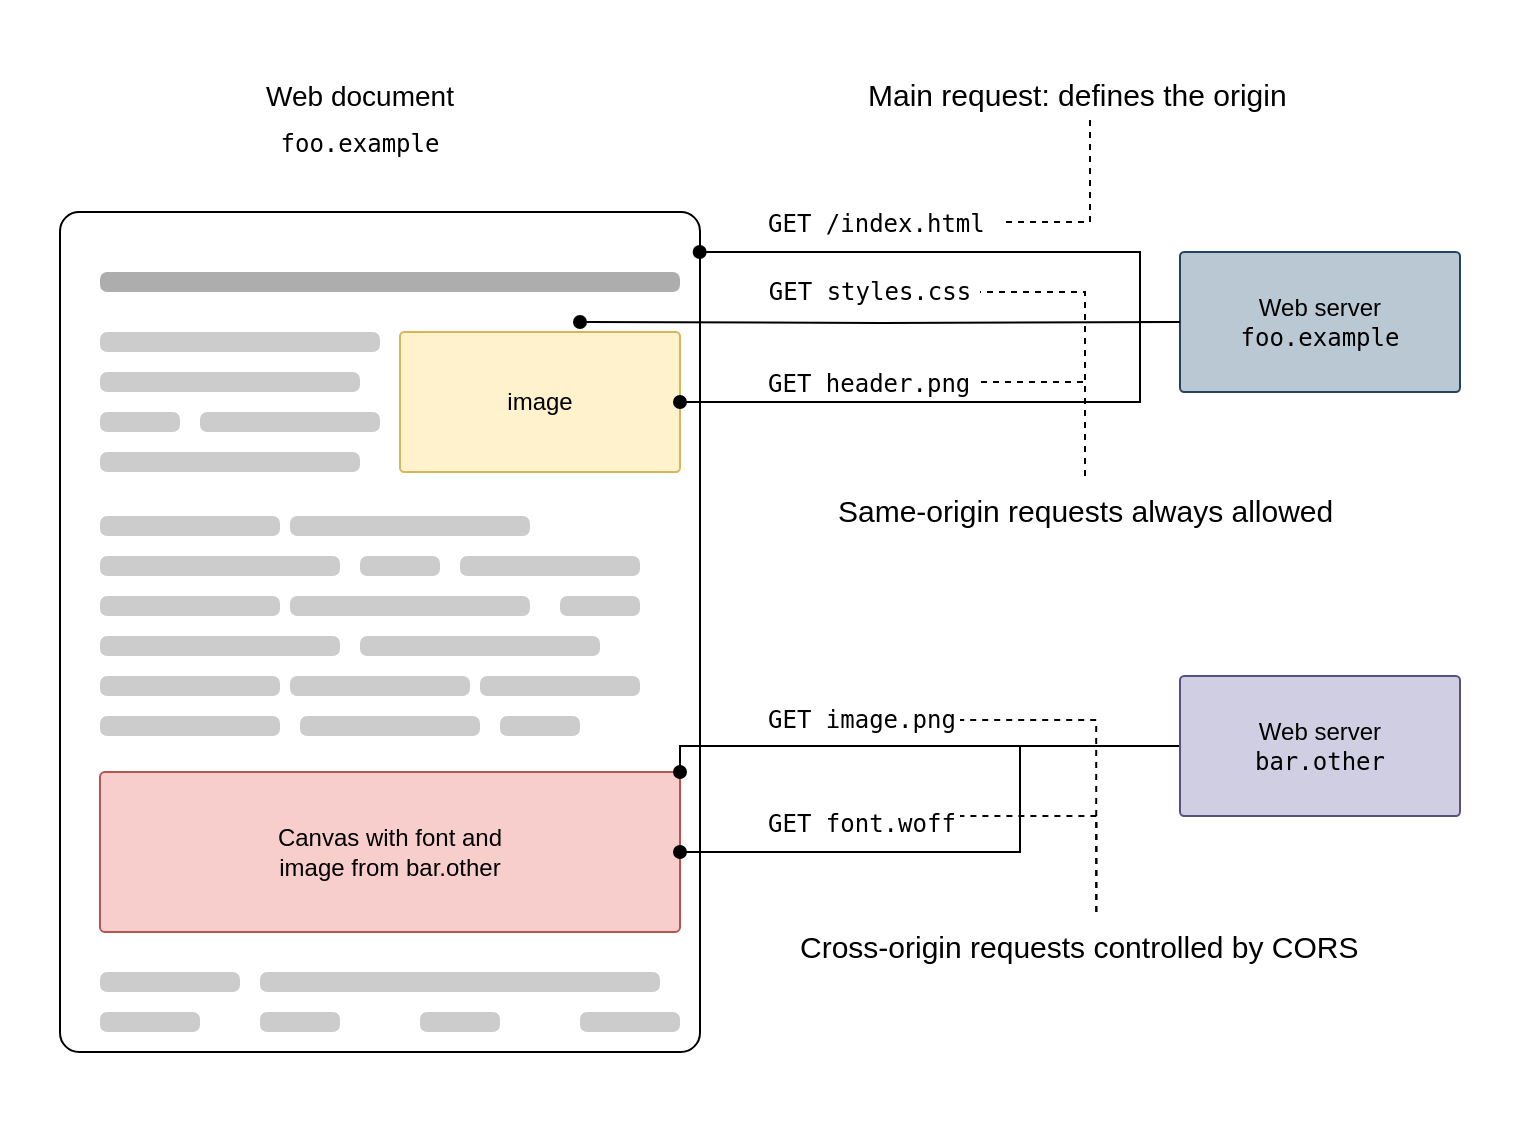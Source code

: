 <mxfile scale="1" border="0" version="28.2.0">
  <diagram name="Page-1" id="efa7a0a1-bf9b-a30e-e6df-94a7791c09e9">
    <mxGraphModel dx="903" dy="539" grid="1" gridSize="10" guides="1" tooltips="1" connect="1" arrows="1" fold="1" page="1" pageScale="1" pageWidth="740" pageHeight="500" background="#FFFFFF" math="0" shadow="0">
      <root>
        <mxCell id="0" />
        <mxCell id="1" parent="0" />
        <mxCell id="SMRF5WXn3iM__mVZ10Ur-87" value="" style="rounded=1;arcSize=3;perimeterSpacing=20;strokeColor=none;html=1;whiteSpace=wrap;verticalAlign=middle;movable=1;resizable=1;rotatable=1;deletable=1;editable=1;locked=0;connectable=1;" parent="1" vertex="1">
          <mxGeometry x="20" y="10" width="760" height="570" as="geometry" />
        </mxCell>
        <mxCell id="SMRF5WXn3iM__mVZ10Ur-6" value="" style="rounded=1;arcSize=3;perimeterSpacing=20;html=1;whiteSpace=wrap;verticalAlign=middle;" parent="1" vertex="1">
          <mxGeometry x="50" y="116" width="320" height="420" as="geometry" />
        </mxCell>
        <mxCell id="oMBeN4IvPGKr6_LYo95F-5" value="image" style="text;align=center;verticalAlign=middle;rounded=1;spacing=4;spacingLeft=0;spacingTop=0;fillColor=#fff2cc;strokeColor=#d6b656;arcSize=3;shadow=0;shadowOffsetX=2;shadowOffsetY=2;shadowBlur=1;strokeWidth=1;perimeterSpacing=0;html=1;whiteSpace=wrap;" parent="1" vertex="1">
          <mxGeometry x="220" y="176" width="140" height="70" as="geometry" />
        </mxCell>
        <mxCell id="SMRF5WXn3iM__mVZ10Ur-7" value="&lt;div&gt;Canvas with font and&lt;/div&gt;&lt;div&gt;image from bar.other&lt;/div&gt;" style="text;align=center;verticalAlign=middle;rounded=1;spacing=4;spacingLeft=0;spacingTop=0;fillColor=#f8cecc;strokeColor=#b85450;arcSize=3;shadow=0;shadowOffsetX=2;shadowOffsetY=2;shadowBlur=1;strokeWidth=1;perimeterSpacing=0;html=1;whiteSpace=wrap;" parent="1" vertex="1">
          <mxGeometry x="70" y="396" width="290" height="80" as="geometry" />
        </mxCell>
        <mxCell id="SMRF5WXn3iM__mVZ10Ur-13" value="" style="text;align=center;verticalAlign=middle;rounded=1;spacing=4;spacingLeft=0;spacingTop=0;fillColor=#CCCCCC;strokeColor=none;arcSize=36;shadow=0;shadowOffsetX=2;shadowOffsetY=2;shadowBlur=1;strokeWidth=1;perimeterSpacing=0;html=1;whiteSpace=wrap;" parent="1" vertex="1">
          <mxGeometry x="70" y="496" width="70" height="10" as="geometry" />
        </mxCell>
        <mxCell id="SMRF5WXn3iM__mVZ10Ur-14" value="" style="text;align=center;verticalAlign=middle;rounded=1;spacing=4;spacingLeft=0;spacingTop=0;fillColor=#CCCCCC;strokeColor=none;arcSize=36;shadow=0;shadowOffsetX=2;shadowOffsetY=2;shadowBlur=1;strokeWidth=1;perimeterSpacing=0;html=1;whiteSpace=wrap;" parent="1" vertex="1">
          <mxGeometry x="150" y="496" width="200" height="10" as="geometry" />
        </mxCell>
        <mxCell id="SMRF5WXn3iM__mVZ10Ur-17" value="" style="text;align=center;verticalAlign=middle;rounded=1;spacing=4;spacingLeft=0;spacingTop=0;fillColor=#CCCCCC;strokeColor=none;arcSize=36;shadow=0;shadowOffsetX=2;shadowOffsetY=2;shadowBlur=1;strokeWidth=1;perimeterSpacing=0;html=1;whiteSpace=wrap;" parent="1" vertex="1">
          <mxGeometry x="70" y="176" width="140" height="10" as="geometry" />
        </mxCell>
        <mxCell id="SMRF5WXn3iM__mVZ10Ur-18" value="" style="text;align=center;verticalAlign=middle;rounded=1;spacing=4;spacingLeft=0;spacingTop=0;fillColor=#CCCCCC;strokeColor=none;arcSize=36;shadow=0;shadowOffsetX=2;shadowOffsetY=2;shadowBlur=1;strokeWidth=1;perimeterSpacing=0;html=1;whiteSpace=wrap;" parent="1" vertex="1">
          <mxGeometry x="70" y="196" width="130" height="10" as="geometry" />
        </mxCell>
        <mxCell id="SMRF5WXn3iM__mVZ10Ur-19" value="" style="text;align=center;verticalAlign=middle;rounded=1;spacing=4;spacingLeft=0;spacingTop=0;fillColor=#CCCCCC;strokeColor=none;arcSize=36;shadow=0;shadowOffsetX=2;shadowOffsetY=2;shadowBlur=1;strokeWidth=1;perimeterSpacing=0;html=1;whiteSpace=wrap;" parent="1" vertex="1">
          <mxGeometry x="70" y="216" width="40" height="10" as="geometry" />
        </mxCell>
        <mxCell id="SMRF5WXn3iM__mVZ10Ur-20" value="" style="text;align=center;verticalAlign=middle;rounded=1;spacing=4;spacingLeft=0;spacingTop=0;fillColor=#CCCCCC;strokeColor=none;arcSize=36;shadow=0;shadowOffsetX=2;shadowOffsetY=2;shadowBlur=1;strokeWidth=1;perimeterSpacing=0;html=1;whiteSpace=wrap;" parent="1" vertex="1">
          <mxGeometry x="120" y="216" width="90" height="10" as="geometry" />
        </mxCell>
        <mxCell id="SMRF5WXn3iM__mVZ10Ur-21" value="" style="text;align=center;verticalAlign=middle;rounded=1;spacing=4;spacingLeft=0;spacingTop=0;fillColor=#CCCCCC;strokeColor=none;arcSize=36;shadow=0;shadowOffsetX=2;shadowOffsetY=2;shadowBlur=1;strokeWidth=1;perimeterSpacing=0;html=1;whiteSpace=wrap;" parent="1" vertex="1">
          <mxGeometry x="70" y="268" width="90" height="10" as="geometry" />
        </mxCell>
        <mxCell id="SMRF5WXn3iM__mVZ10Ur-22" value="" style="text;align=center;verticalAlign=middle;rounded=1;spacing=4;spacingLeft=0;spacingTop=0;fillColor=#CCCCCC;strokeColor=none;arcSize=36;shadow=0;shadowOffsetX=2;shadowOffsetY=2;shadowBlur=1;strokeWidth=1;perimeterSpacing=0;html=1;whiteSpace=wrap;" parent="1" vertex="1">
          <mxGeometry x="70" y="308" width="90" height="10" as="geometry" />
        </mxCell>
        <mxCell id="SMRF5WXn3iM__mVZ10Ur-23" value="" style="text;align=center;verticalAlign=middle;rounded=1;spacing=4;spacingLeft=0;spacingTop=0;fillColor=#CCCCCC;strokeColor=none;arcSize=36;shadow=0;shadowOffsetX=2;shadowOffsetY=2;shadowBlur=1;strokeWidth=1;perimeterSpacing=0;html=1;whiteSpace=wrap;" parent="1" vertex="1">
          <mxGeometry x="70" y="348" width="90" height="10" as="geometry" />
        </mxCell>
        <mxCell id="SMRF5WXn3iM__mVZ10Ur-24" value="" style="text;align=center;verticalAlign=middle;rounded=1;spacing=4;spacingLeft=0;spacingTop=0;fillColor=#CCCCCC;strokeColor=none;arcSize=36;shadow=0;shadowOffsetX=2;shadowOffsetY=2;shadowBlur=1;strokeWidth=1;perimeterSpacing=0;html=1;whiteSpace=wrap;" parent="1" vertex="1">
          <mxGeometry x="165" y="348" width="90" height="10" as="geometry" />
        </mxCell>
        <mxCell id="SMRF5WXn3iM__mVZ10Ur-25" value="" style="text;align=center;verticalAlign=middle;rounded=1;spacing=4;spacingLeft=0;spacingTop=0;fillColor=#CCCCCC;strokeColor=none;arcSize=36;shadow=0;shadowOffsetX=2;shadowOffsetY=2;shadowBlur=1;strokeWidth=1;perimeterSpacing=0;html=1;whiteSpace=wrap;" parent="1" vertex="1">
          <mxGeometry x="70" y="368" width="90" height="10" as="geometry" />
        </mxCell>
        <mxCell id="SMRF5WXn3iM__mVZ10Ur-26" value="" style="text;align=center;verticalAlign=middle;rounded=1;spacing=4;spacingLeft=0;spacingTop=0;fillColor=#CCCCCC;strokeColor=none;arcSize=36;shadow=0;shadowOffsetX=2;shadowOffsetY=2;shadowBlur=1;strokeWidth=1;perimeterSpacing=0;html=1;whiteSpace=wrap;" parent="1" vertex="1">
          <mxGeometry x="170" y="368" width="90" height="10" as="geometry" />
        </mxCell>
        <mxCell id="SMRF5WXn3iM__mVZ10Ur-27" value="" style="text;align=center;verticalAlign=middle;rounded=1;spacing=4;spacingLeft=0;spacingTop=0;fillColor=#CCCCCC;strokeColor=none;arcSize=36;shadow=0;shadowOffsetX=2;shadowOffsetY=2;shadowBlur=1;strokeWidth=1;perimeterSpacing=0;html=1;whiteSpace=wrap;" parent="1" vertex="1">
          <mxGeometry x="165" y="308" width="120" height="10" as="geometry" />
        </mxCell>
        <mxCell id="SMRF5WXn3iM__mVZ10Ur-28" value="" style="text;align=center;verticalAlign=middle;rounded=1;spacing=4;spacingLeft=0;spacingTop=0;fillColor=#CCCCCC;strokeColor=none;arcSize=36;shadow=0;shadowOffsetX=2;shadowOffsetY=2;shadowBlur=1;strokeWidth=1;perimeterSpacing=0;html=1;whiteSpace=wrap;" parent="1" vertex="1">
          <mxGeometry x="70" y="328" width="120" height="10" as="geometry" />
        </mxCell>
        <mxCell id="SMRF5WXn3iM__mVZ10Ur-29" value="" style="text;align=center;verticalAlign=middle;rounded=1;spacing=4;spacingLeft=0;spacingTop=0;fillColor=#CCCCCC;strokeColor=none;arcSize=36;shadow=0;shadowOffsetX=2;shadowOffsetY=2;shadowBlur=1;strokeWidth=1;perimeterSpacing=0;html=1;whiteSpace=wrap;" parent="1" vertex="1">
          <mxGeometry x="165" y="268" width="120" height="10" as="geometry" />
        </mxCell>
        <mxCell id="SMRF5WXn3iM__mVZ10Ur-30" value="" style="text;align=center;verticalAlign=middle;rounded=1;spacing=4;spacingLeft=0;spacingTop=0;fillColor=#CCCCCC;strokeColor=none;arcSize=36;shadow=0;shadowOffsetX=2;shadowOffsetY=2;shadowBlur=1;strokeWidth=1;perimeterSpacing=0;html=1;whiteSpace=wrap;" parent="1" vertex="1">
          <mxGeometry x="70" y="288" width="120" height="10" as="geometry" />
        </mxCell>
        <mxCell id="SMRF5WXn3iM__mVZ10Ur-31" value="" style="text;align=center;verticalAlign=middle;rounded=1;spacing=4;spacingLeft=0;spacingTop=0;fillColor=#CCCCCC;strokeColor=none;arcSize=36;shadow=0;shadowOffsetX=2;shadowOffsetY=2;shadowBlur=1;strokeWidth=1;perimeterSpacing=0;html=1;whiteSpace=wrap;" parent="1" vertex="1">
          <mxGeometry x="260" y="348" width="80" height="10" as="geometry" />
        </mxCell>
        <mxCell id="SMRF5WXn3iM__mVZ10Ur-32" value="" style="text;align=center;verticalAlign=middle;rounded=1;spacing=4;spacingLeft=0;spacingTop=0;fillColor=#CCCCCC;strokeColor=none;arcSize=36;shadow=0;shadowOffsetX=2;shadowOffsetY=2;shadowBlur=1;strokeWidth=1;perimeterSpacing=0;html=1;whiteSpace=wrap;" parent="1" vertex="1">
          <mxGeometry x="200" y="328" width="120" height="10" as="geometry" />
        </mxCell>
        <mxCell id="SMRF5WXn3iM__mVZ10Ur-36" value="" style="text;align=center;verticalAlign=middle;rounded=1;spacing=4;spacingLeft=0;spacingTop=0;fillColor=#CCCCCC;strokeColor=none;arcSize=36;shadow=0;shadowOffsetX=2;shadowOffsetY=2;shadowBlur=1;strokeWidth=1;perimeterSpacing=0;html=1;whiteSpace=wrap;" parent="1" vertex="1">
          <mxGeometry x="200" y="288" width="40" height="10" as="geometry" />
        </mxCell>
        <mxCell id="SMRF5WXn3iM__mVZ10Ur-37" value="" style="text;align=center;verticalAlign=middle;rounded=1;spacing=4;spacingLeft=0;spacingTop=0;fillColor=#CCCCCC;strokeColor=none;arcSize=36;shadow=0;shadowOffsetX=2;shadowOffsetY=2;shadowBlur=1;strokeWidth=1;perimeterSpacing=0;html=1;whiteSpace=wrap;" parent="1" vertex="1">
          <mxGeometry x="270" y="368" width="40" height="10" as="geometry" />
        </mxCell>
        <mxCell id="SMRF5WXn3iM__mVZ10Ur-39" value="" style="text;align=center;verticalAlign=middle;rounded=1;spacing=4;spacingLeft=0;spacingTop=0;fillColor=#CCCCCC;strokeColor=none;arcSize=36;shadow=0;shadowOffsetX=2;shadowOffsetY=2;shadowBlur=1;strokeWidth=1;perimeterSpacing=0;html=1;whiteSpace=wrap;" parent="1" vertex="1">
          <mxGeometry x="300" y="308" width="40" height="10" as="geometry" />
        </mxCell>
        <mxCell id="SMRF5WXn3iM__mVZ10Ur-40" value="" style="text;align=center;verticalAlign=middle;rounded=1;spacing=4;spacingLeft=0;spacingTop=0;fillColor=#CCCCCC;strokeColor=none;arcSize=36;shadow=0;shadowOffsetX=2;shadowOffsetY=2;shadowBlur=1;strokeWidth=1;perimeterSpacing=0;html=1;whiteSpace=wrap;" parent="1" vertex="1">
          <mxGeometry x="250" y="288" width="90" height="10" as="geometry" />
        </mxCell>
        <mxCell id="SMRF5WXn3iM__mVZ10Ur-42" value="" style="text;align=center;verticalAlign=middle;rounded=1;spacing=4;spacingLeft=0;spacingTop=0;fillColor=#CCCCCC;strokeColor=none;arcSize=36;shadow=0;shadowOffsetX=2;shadowOffsetY=2;shadowBlur=1;strokeWidth=1;perimeterSpacing=0;html=1;whiteSpace=wrap;" parent="1" vertex="1">
          <mxGeometry x="70" y="516" width="50" height="10" as="geometry" />
        </mxCell>
        <mxCell id="SMRF5WXn3iM__mVZ10Ur-43" value="" style="text;align=center;verticalAlign=middle;rounded=1;spacing=4;spacingLeft=0;spacingTop=0;fillColor=#CCCCCC;strokeColor=none;arcSize=36;shadow=0;shadowOffsetX=2;shadowOffsetY=2;shadowBlur=1;strokeWidth=1;perimeterSpacing=0;html=1;whiteSpace=wrap;" parent="1" vertex="1">
          <mxGeometry x="150" y="516" width="40" height="10" as="geometry" />
        </mxCell>
        <mxCell id="SMRF5WXn3iM__mVZ10Ur-44" value="" style="text;align=center;verticalAlign=middle;rounded=1;spacing=4;spacingLeft=0;spacingTop=0;fillColor=#CCCCCC;strokeColor=none;arcSize=36;shadow=0;shadowOffsetX=2;shadowOffsetY=2;shadowBlur=1;strokeWidth=1;perimeterSpacing=0;html=1;whiteSpace=wrap;" parent="1" vertex="1">
          <mxGeometry x="230" y="516" width="40" height="10" as="geometry" />
        </mxCell>
        <mxCell id="SMRF5WXn3iM__mVZ10Ur-45" value="" style="text;align=center;verticalAlign=middle;rounded=1;spacing=4;spacingLeft=0;spacingTop=0;fillColor=#CCCCCC;strokeColor=none;arcSize=36;shadow=0;shadowOffsetX=2;shadowOffsetY=2;shadowBlur=1;strokeWidth=1;perimeterSpacing=0;html=1;whiteSpace=wrap;" parent="1" vertex="1">
          <mxGeometry x="310" y="516" width="50" height="10" as="geometry" />
        </mxCell>
        <mxCell id="SMRF5WXn3iM__mVZ10Ur-46" value="" style="text;align=center;verticalAlign=middle;rounded=1;spacing=4;spacingLeft=0;spacingTop=0;fillColor=#ADADAD;strokeColor=none;arcSize=36;shadow=0;shadowOffsetX=2;shadowOffsetY=2;shadowBlur=1;strokeWidth=1;perimeterSpacing=0;html=1;whiteSpace=wrap;" parent="1" vertex="1">
          <mxGeometry x="70" y="146" width="290" height="10" as="geometry" />
        </mxCell>
        <mxCell id="SMRF5WXn3iM__mVZ10Ur-47" value="" style="text;align=center;verticalAlign=middle;rounded=1;spacing=4;spacingLeft=0;spacingTop=0;fillColor=#CCCCCC;strokeColor=none;arcSize=36;shadow=0;shadowOffsetX=2;shadowOffsetY=2;shadowBlur=1;strokeWidth=1;perimeterSpacing=0;html=1;whiteSpace=wrap;" parent="1" vertex="1">
          <mxGeometry x="70" y="236" width="130" height="10" as="geometry" />
        </mxCell>
        <mxCell id="SMRF5WXn3iM__mVZ10Ur-48" value="Web document" style="text;align=center;verticalAlign=middle;rounded=1;spacing=4;spacingLeft=0;spacingTop=0;fillColor=none;strokeColor=none;arcSize=3;shadow=0;shadowOffsetX=2;shadowOffsetY=2;shadowBlur=1;strokeWidth=1;perimeterSpacing=0;html=1;whiteSpace=wrap;fontSize=14;" parent="1" vertex="1">
          <mxGeometry x="130" y="46" width="140" height="24" as="geometry" />
        </mxCell>
        <mxCell id="SMRF5WXn3iM__mVZ10Ur-51" value="" style="endArrow=none;startArrow=oval;rounded=0;exitX=1;exitY=0.5;exitDx=0;exitDy=0;startFill=1;edgeStyle=orthogonalEdgeStyle;endFill=0;entryX=0;entryY=0.5;entryDx=0;entryDy=0;html=1;verticalAlign=middle;" parent="1" source="oMBeN4IvPGKr6_LYo95F-5" target="SMRF5WXn3iM__mVZ10Ur-80" edge="1">
          <mxGeometry width="50" height="50" relative="1" as="geometry">
            <mxPoint x="650" y="526" as="sourcePoint" />
            <mxPoint x="560.0" y="309.88" as="targetPoint" />
            <Array as="points">
              <mxPoint x="590" y="211" />
              <mxPoint x="590" y="171" />
            </Array>
          </mxGeometry>
        </mxCell>
        <mxCell id="SMRF5WXn3iM__mVZ10Ur-53" value="" style="endArrow=none;startArrow=oval;rounded=0;startFill=1;entryX=0;entryY=0.5;entryDx=0;entryDy=0;edgeStyle=orthogonalEdgeStyle;endFill=0;html=1;verticalAlign=middle;" parent="1" target="SMRF5WXn3iM__mVZ10Ur-80" edge="1">
          <mxGeometry width="50" height="50" relative="1" as="geometry">
            <mxPoint x="310" y="171" as="sourcePoint" />
            <mxPoint x="574.159" y="249.43" as="targetPoint" />
          </mxGeometry>
        </mxCell>
        <mxCell id="SMRF5WXn3iM__mVZ10Ur-54" value="" style="endArrow=none;startArrow=oval;rounded=0;exitX=1;exitY=0.5;exitDx=0;exitDy=0;startFill=1;edgeStyle=orthogonalEdgeStyle;endFill=0;html=1;verticalAlign=middle;entryX=0;entryY=0.5;entryDx=0;entryDy=0;" parent="1" source="SMRF5WXn3iM__mVZ10Ur-7" target="SMRF5WXn3iM__mVZ10Ur-84" edge="1">
          <mxGeometry width="50" height="50" relative="1" as="geometry">
            <mxPoint x="360" y="436" as="sourcePoint" />
            <mxPoint x="570" y="426" as="targetPoint" />
            <Array as="points">
              <mxPoint x="530" y="436" />
              <mxPoint x="530" y="383" />
            </Array>
          </mxGeometry>
        </mxCell>
        <mxCell id="SMRF5WXn3iM__mVZ10Ur-55" value="" style="endArrow=none;startArrow=oval;rounded=0;exitX=1;exitY=0;exitDx=0;exitDy=0;startFill=1;edgeStyle=orthogonalEdgeStyle;endFill=0;entryX=0;entryY=0.5;entryDx=0;entryDy=0;html=1;verticalAlign=middle;" parent="1" source="SMRF5WXn3iM__mVZ10Ur-7" target="SMRF5WXn3iM__mVZ10Ur-84" edge="1">
          <mxGeometry width="50" height="50" relative="1" as="geometry">
            <mxPoint x="197" y="456" as="sourcePoint" />
            <mxPoint x="595" y="386" as="targetPoint" />
          </mxGeometry>
        </mxCell>
        <mxCell id="SMRF5WXn3iM__mVZ10Ur-56" value="&lt;font face=&quot;monospace&quot;&gt;GET /index.html&lt;/font&gt;" style="text;align=left;verticalAlign=top;rounded=1;spacing=4;spacingLeft=0;spacingTop=0;fillColor=none;strokeColor=none;arcSize=3;shadow=0;shadowOffsetX=2;shadowOffsetY=2;shadowBlur=1;strokeWidth=1;perimeterSpacing=0;html=1;whiteSpace=wrap;" parent="1" vertex="1">
          <mxGeometry x="400" y="106" width="120" height="30" as="geometry" />
        </mxCell>
        <mxCell id="SMRF5WXn3iM__mVZ10Ur-57" value="&lt;div&gt;&lt;font face=&quot;monospace&quot;&gt;GET styles.css&lt;/font&gt;&lt;/div&gt;" style="text;align=center;verticalAlign=middle;rounded=1;spacing=4;spacingLeft=0;spacingTop=0;fillColor=none;strokeColor=none;arcSize=3;shadow=0;shadowOffsetX=2;shadowOffsetY=2;shadowBlur=1;strokeWidth=1;perimeterSpacing=0;html=1;whiteSpace=wrap;labelPosition=center;verticalLabelPosition=middle;" parent="1" vertex="1">
          <mxGeometry x="400" y="146" width="110" height="20" as="geometry" />
        </mxCell>
        <mxCell id="SMRF5WXn3iM__mVZ10Ur-58" value="&lt;font face=&quot;monospace&quot;&gt;GET header.png&lt;/font&gt;" style="text;align=left;verticalAlign=top;rounded=1;spacing=4;spacingLeft=0;spacingTop=0;fillColor=none;strokeColor=none;arcSize=3;shadow=0;shadowOffsetX=2;shadowOffsetY=2;shadowBlur=1;strokeWidth=1;perimeterSpacing=0;html=1;whiteSpace=wrap;labelPosition=center;verticalLabelPosition=middle;textDirection=ltr;" parent="1" vertex="1">
          <mxGeometry x="400" y="186" width="110" height="30" as="geometry" />
        </mxCell>
        <mxCell id="SMRF5WXn3iM__mVZ10Ur-59" value="&lt;font face=&quot;monospace&quot;&gt;GET image.png&lt;/font&gt;" style="text;align=left;verticalAlign=top;rounded=1;spacing=4;spacingLeft=0;spacingTop=0;fillColor=none;strokeColor=none;arcSize=3;shadow=0;shadowOffsetX=2;shadowOffsetY=2;shadowBlur=1;strokeWidth=1;perimeterSpacing=0;html=1;whiteSpace=wrap;" parent="1" vertex="1">
          <mxGeometry x="400" y="354" width="100" height="32" as="geometry" />
        </mxCell>
        <mxCell id="SMRF5WXn3iM__mVZ10Ur-60" value="&lt;font face=&quot;monospace&quot;&gt;GET font.woff&lt;/font&gt;" style="text;align=left;verticalAlign=top;rounded=1;spacing=4;spacingLeft=0;spacingTop=0;fillColor=none;strokeColor=none;arcSize=3;shadow=0;shadowOffsetX=2;shadowOffsetY=2;shadowBlur=1;strokeWidth=1;perimeterSpacing=0;html=1;whiteSpace=wrap;" parent="1" vertex="1">
          <mxGeometry x="400" y="406" width="100" height="24" as="geometry" />
        </mxCell>
        <mxCell id="SMRF5WXn3iM__mVZ10Ur-80" value="Web server&lt;br&gt;&lt;font face=&quot;monospace&quot;&gt;foo.example&lt;/font&gt;" style="text;align=center;verticalAlign=middle;rounded=1;spacing=4;spacingLeft=0;spacingTop=0;fillColor=#bac8d3;strokeColor=#23445d;arcSize=3;shadow=0;shadowOffsetX=2;shadowOffsetY=2;shadowBlur=1;strokeWidth=1;perimeterSpacing=0;html=1;whiteSpace=wrap;" parent="1" vertex="1">
          <mxGeometry x="610" y="136" width="140" height="70" as="geometry" />
        </mxCell>
        <mxCell id="SMRF5WXn3iM__mVZ10Ur-82" value="" style="endArrow=none;startArrow=oval;rounded=0;startFill=1;entryX=0;entryY=0.5;entryDx=0;entryDy=0;endFill=0;edgeStyle=orthogonalEdgeStyle;exitX=0.944;exitY=0.087;exitDx=0;exitDy=0;exitPerimeter=0;html=1;verticalAlign=middle;" parent="1" source="SMRF5WXn3iM__mVZ10Ur-6" target="SMRF5WXn3iM__mVZ10Ur-80" edge="1">
          <mxGeometry width="50" height="50" relative="1" as="geometry">
            <mxPoint x="390" y="136" as="sourcePoint" />
            <mxPoint x="810" y="181" as="targetPoint" />
            <Array as="points">
              <mxPoint x="590" y="136" />
              <mxPoint x="590" y="171" />
            </Array>
          </mxGeometry>
        </mxCell>
        <mxCell id="SMRF5WXn3iM__mVZ10Ur-84" value="Web server&lt;br&gt;&lt;font face=&quot;monospace&quot;&gt;bar.other&lt;/font&gt;" style="text;align=center;verticalAlign=middle;rounded=1;spacing=4;spacingLeft=0;spacingTop=0;fillColor=#d0cee2;strokeColor=#56517e;arcSize=3;shadow=0;shadowOffsetX=2;shadowOffsetY=2;shadowBlur=1;strokeWidth=1;perimeterSpacing=0;html=1;whiteSpace=wrap;" parent="1" vertex="1">
          <mxGeometry x="610" y="348" width="140" height="70" as="geometry" />
        </mxCell>
        <mxCell id="vSXQ2q9NDauYmcELuNzs-4" style="edgeStyle=orthogonalEdgeStyle;rounded=0;orthogonalLoop=1;jettySize=auto;html=1;exitX=0.5;exitY=1;exitDx=0;exitDy=0;dashed=1;endArrow=none;endFill=0;entryX=1;entryY=0.5;entryDx=0;entryDy=0;strokeWidth=1;" parent="1" source="vSXQ2q9NDauYmcELuNzs-1" target="SMRF5WXn3iM__mVZ10Ur-56" edge="1">
          <mxGeometry relative="1" as="geometry" />
        </mxCell>
        <mxCell id="vSXQ2q9NDauYmcELuNzs-1" value="&lt;font face=&quot;sans-serif&quot; style=&quot;font-size: 15px;&quot;&gt;Main request: defines the origin&lt;/font&gt;" style="text;align=left;verticalAlign=top;rounded=1;spacing=4;spacingLeft=0;spacingTop=0;fillColor=none;strokeColor=none;arcSize=3;shadow=0;shadowOffsetX=2;shadowOffsetY=2;shadowBlur=1;strokeWidth=1;perimeterSpacing=0;html=1;whiteSpace=wrap;fontSize=15;" parent="1" vertex="1">
          <mxGeometry x="450" y="40" width="230" height="30" as="geometry" />
        </mxCell>
        <mxCell id="vSXQ2q9NDauYmcELuNzs-2" value="&lt;font face=&quot;monospace&quot;&gt;foo.example&lt;/font&gt;" style="text;align=center;verticalAlign=middle;rounded=1;spacing=4;spacingLeft=0;spacingTop=0;fillColor=none;strokeColor=none;arcSize=3;shadow=0;shadowOffsetX=2;shadowOffsetY=2;shadowBlur=1;strokeWidth=1;perimeterSpacing=0;html=1;whiteSpace=wrap;" parent="1" vertex="1">
          <mxGeometry x="130" y="70" width="140" height="24" as="geometry" />
        </mxCell>
        <mxCell id="vSXQ2q9NDauYmcELuNzs-7" style="edgeStyle=orthogonalEdgeStyle;rounded=0;orthogonalLoop=1;jettySize=auto;html=1;exitX=0.5;exitY=0;exitDx=0;exitDy=0;entryX=1;entryY=0.5;entryDx=0;entryDy=0;dashed=1;endArrow=none;endFill=0;strokeWidth=1;" parent="1" source="vSXQ2q9NDauYmcELuNzs-5" target="SMRF5WXn3iM__mVZ10Ur-57" edge="1">
          <mxGeometry relative="1" as="geometry" />
        </mxCell>
        <mxCell id="vSXQ2q9NDauYmcELuNzs-8" style="edgeStyle=orthogonalEdgeStyle;rounded=0;orthogonalLoop=1;jettySize=auto;html=1;exitX=0.5;exitY=0;exitDx=0;exitDy=0;entryX=1;entryY=0.5;entryDx=0;entryDy=0;dashed=1;endArrow=none;endFill=0;strokeWidth=1;" parent="1" source="vSXQ2q9NDauYmcELuNzs-5" target="SMRF5WXn3iM__mVZ10Ur-58" edge="1">
          <mxGeometry relative="1" as="geometry" />
        </mxCell>
        <mxCell id="vSXQ2q9NDauYmcELuNzs-5" value="&lt;font face=&quot;sans-serif&quot; style=&quot;font-size: 15px;&quot;&gt;Same-origin requests always allowed&lt;br style=&quot;font-size: 15px;&quot;&gt;&lt;/font&gt;" style="text;align=left;verticalAlign=top;rounded=1;spacing=4;spacingLeft=0;spacingTop=0;fillColor=none;strokeColor=none;arcSize=3;shadow=0;shadowOffsetX=2;shadowOffsetY=2;shadowBlur=1;strokeWidth=1;perimeterSpacing=0;html=1;whiteSpace=wrap;fontSize=15;" parent="1" vertex="1">
          <mxGeometry x="435" y="248" width="255" height="30" as="geometry" />
        </mxCell>
        <mxCell id="vSXQ2q9NDauYmcELuNzs-12" value="&lt;font face=&quot;sans-serif&quot; style=&quot;font-size: 15px;&quot;&gt;Cross-origin requests controlled by CORS&lt;br style=&quot;font-size: 15px;&quot;&gt;&lt;/font&gt;" style="text;align=left;verticalAlign=top;rounded=1;spacing=4;spacingLeft=0;spacingTop=0;fillColor=none;strokeColor=none;arcSize=3;shadow=0;shadowOffsetX=2;shadowOffsetY=2;shadowBlur=1;strokeWidth=1;perimeterSpacing=0;html=1;whiteSpace=wrap;fontSize=15;" parent="1" vertex="1">
          <mxGeometry x="416.25" y="466" width="303.75" height="30" as="geometry" />
        </mxCell>
        <mxCell id="vSXQ2q9NDauYmcELuNzs-13" style="edgeStyle=orthogonalEdgeStyle;rounded=0;orthogonalLoop=1;jettySize=auto;html=1;entryX=1;entryY=0.5;entryDx=0;entryDy=0;dashed=1;endArrow=none;endFill=0;strokeWidth=1;" parent="1" source="vSXQ2q9NDauYmcELuNzs-12" target="SMRF5WXn3iM__mVZ10Ur-60" edge="1">
          <mxGeometry relative="1" as="geometry">
            <mxPoint x="540" y="486" as="sourcePoint" />
            <mxPoint x="510" y="439" as="targetPoint" />
          </mxGeometry>
        </mxCell>
        <mxCell id="vSXQ2q9NDauYmcELuNzs-15" style="edgeStyle=orthogonalEdgeStyle;rounded=0;orthogonalLoop=1;jettySize=auto;html=1;entryX=1;entryY=0.5;entryDx=0;entryDy=0;dashed=1;endArrow=none;endFill=0;exitX=0.5;exitY=0;exitDx=0;exitDy=0;strokeWidth=1;" parent="1" source="vSXQ2q9NDauYmcELuNzs-12" target="SMRF5WXn3iM__mVZ10Ur-59" edge="1">
          <mxGeometry relative="1" as="geometry">
            <mxPoint x="546" y="476" as="sourcePoint" />
            <mxPoint x="510" y="428" as="targetPoint" />
          </mxGeometry>
        </mxCell>
      </root>
    </mxGraphModel>
  </diagram>
</mxfile>
